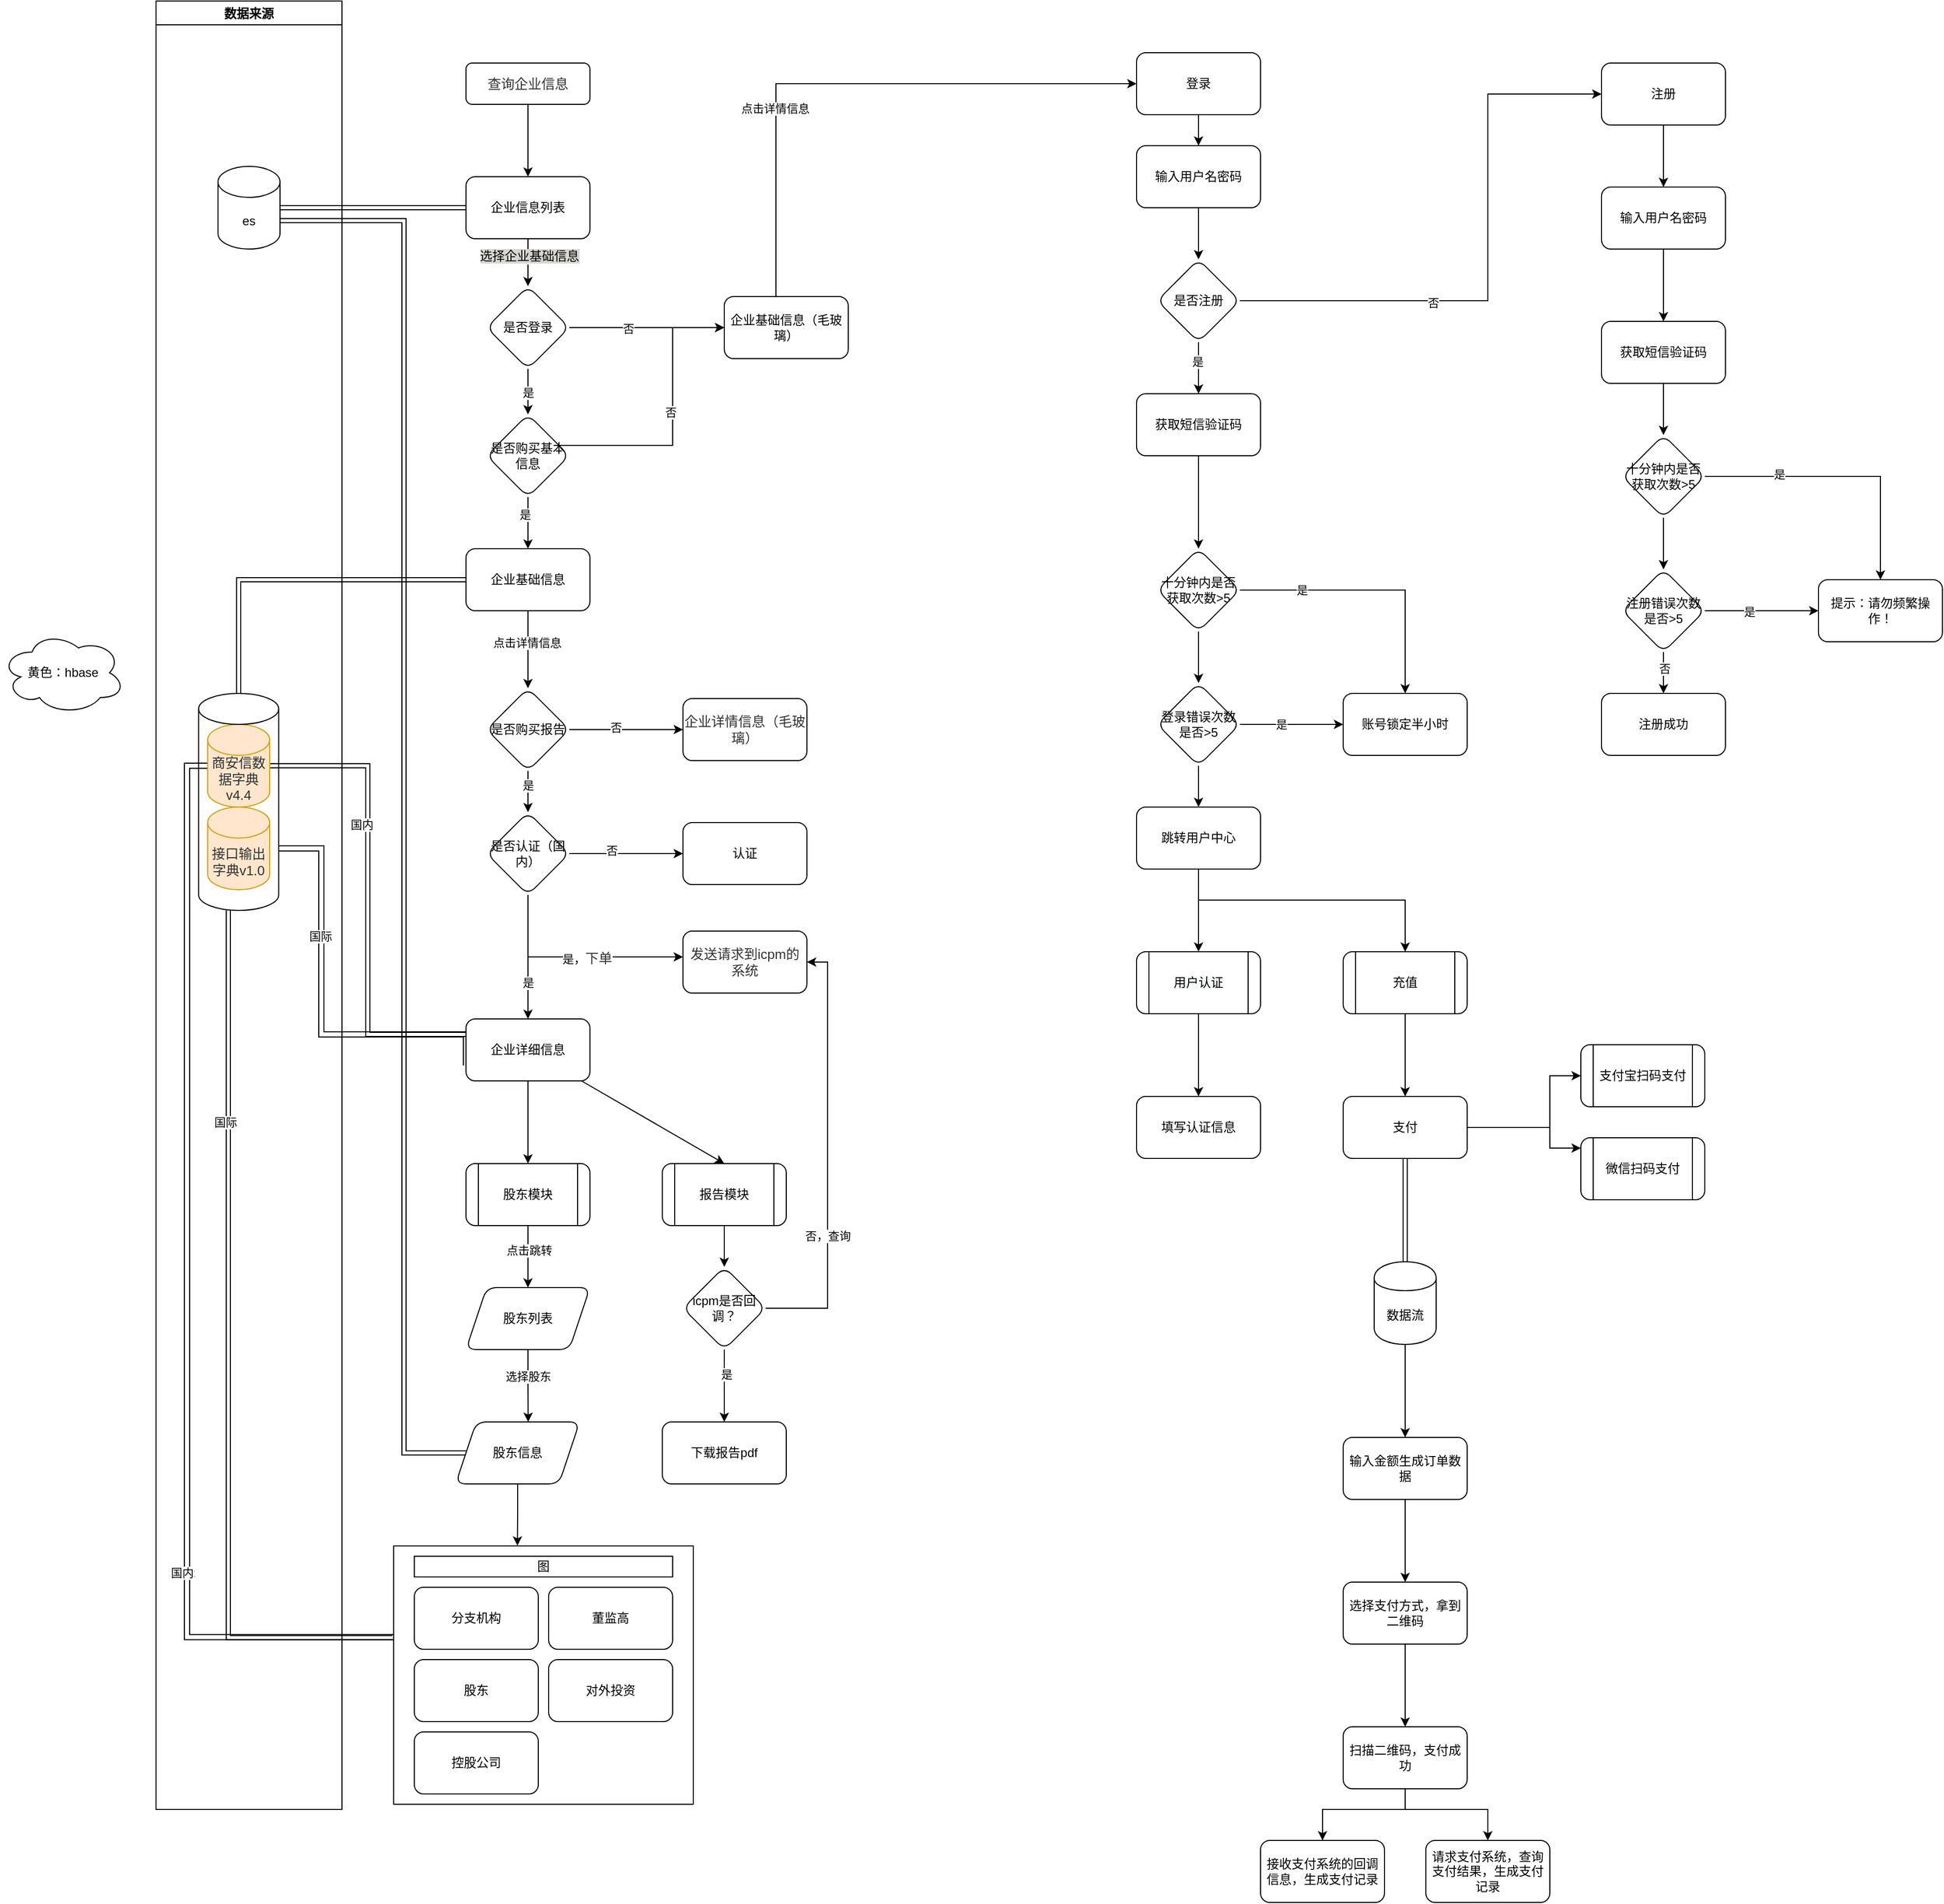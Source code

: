 <mxfile version="14.7.7" type="device"><diagram id="S2sxaSUKV-EeUd9-0h2x" name="Page-1"><mxGraphModel dx="2619" dy="1766" grid="1" gridSize="10" guides="1" tooltips="1" connect="1" arrows="1" fold="1" page="1" pageScale="1" pageWidth="827" pageHeight="1169" math="0" shadow="0"><root><mxCell id="0"/><mxCell id="1" parent="0"/><mxCell id="fYUXEFIVG2v1XULAEbU8-11" value="" style="edgeStyle=orthogonalEdgeStyle;rounded=0;orthogonalLoop=1;jettySize=auto;html=1;" parent="1" source="fYUXEFIVG2v1XULAEbU8-1" target="fYUXEFIVG2v1XULAEbU8-10" edge="1"><mxGeometry relative="1" as="geometry"/></mxCell><mxCell id="fYUXEFIVG2v1XULAEbU8-1" value="&lt;span style=&quot;color: rgb(50 , 50 , 50) ; font-size: 13px ; background-color: rgba(255 , 255 , 255 , 0.01)&quot;&gt;查询企业信息&lt;/span&gt;" style="rounded=1;whiteSpace=wrap;html=1;" parent="1" vertex="1"><mxGeometry x="-490" y="-840" width="120" height="40" as="geometry"/></mxCell><mxCell id="fYUXEFIVG2v1XULAEbU8-13" value="" style="edgeStyle=orthogonalEdgeStyle;rounded=0;orthogonalLoop=1;jettySize=auto;html=1;entryX=0.5;entryY=0;entryDx=0;entryDy=0;" parent="1" source="fYUXEFIVG2v1XULAEbU8-10" target="fYUXEFIVG2v1XULAEbU8-16" edge="1"><mxGeometry relative="1" as="geometry"><mxPoint x="-430" y="-590" as="targetPoint"/><Array as="points"/></mxGeometry></mxCell><mxCell id="fYUXEFIVG2v1XULAEbU8-26" value="&lt;span style=&quot;font-size: 12px ; background-color: rgb(216 , 214 , 210)&quot;&gt;选择企业基础信息&lt;/span&gt;" style="edgeLabel;html=1;align=center;verticalAlign=middle;resizable=0;points=[];" parent="fYUXEFIVG2v1XULAEbU8-13" vertex="1" connectable="0"><mxGeometry x="-0.267" y="1" relative="1" as="geometry"><mxPoint as="offset"/></mxGeometry></mxCell><mxCell id="fYUXEFIVG2v1XULAEbU8-76" style="edgeStyle=orthogonalEdgeStyle;rounded=0;orthogonalLoop=1;jettySize=auto;html=1;exitX=0;exitY=0.5;exitDx=0;exitDy=0;entryX=1;entryY=0.5;entryDx=0;entryDy=0;entryPerimeter=0;shape=link;" parent="1" source="fYUXEFIVG2v1XULAEbU8-10" target="fYUXEFIVG2v1XULAEbU8-71" edge="1"><mxGeometry relative="1" as="geometry"/></mxCell><mxCell id="fYUXEFIVG2v1XULAEbU8-10" value="企业信息列表" style="whiteSpace=wrap;html=1;rounded=1;" parent="1" vertex="1"><mxGeometry x="-490" y="-730" width="120" height="60" as="geometry"/></mxCell><mxCell id="fYUXEFIVG2v1XULAEbU8-24" value="" style="edgeStyle=orthogonalEdgeStyle;rounded=0;orthogonalLoop=1;jettySize=auto;html=1;" parent="1" source="fYUXEFIVG2v1XULAEbU8-16" target="fYUXEFIVG2v1XULAEbU8-23" edge="1"><mxGeometry relative="1" as="geometry"/></mxCell><mxCell id="fYUXEFIVG2v1XULAEbU8-25" value="否" style="edgeLabel;html=1;align=center;verticalAlign=middle;resizable=0;points=[];" parent="fYUXEFIVG2v1XULAEbU8-24" vertex="1" connectable="0"><mxGeometry x="-0.248" y="-1" relative="1" as="geometry"><mxPoint as="offset"/></mxGeometry></mxCell><mxCell id="OXsa4O3SejBFfFI454qz-2" value="" style="edgeStyle=orthogonalEdgeStyle;rounded=0;orthogonalLoop=1;jettySize=auto;html=1;" parent="1" source="fYUXEFIVG2v1XULAEbU8-16" target="OXsa4O3SejBFfFI454qz-1" edge="1"><mxGeometry relative="1" as="geometry"/></mxCell><mxCell id="OXsa4O3SejBFfFI454qz-7" value="是" style="edgeLabel;html=1;align=center;verticalAlign=middle;resizable=0;points=[];" parent="OXsa4O3SejBFfFI454qz-2" vertex="1" connectable="0"><mxGeometry x="0.225" y="4" relative="1" as="geometry"><mxPoint x="-4" y="-4" as="offset"/></mxGeometry></mxCell><mxCell id="fYUXEFIVG2v1XULAEbU8-16" value="是否登录" style="rhombus;whiteSpace=wrap;html=1;rounded=1;" parent="1" vertex="1"><mxGeometry x="-470" y="-624" width="80" height="80" as="geometry"/></mxCell><mxCell id="fYUXEFIVG2v1XULAEbU8-30" value="" style="edgeStyle=orthogonalEdgeStyle;rounded=0;orthogonalLoop=1;jettySize=auto;html=1;exitX=0.5;exitY=1;exitDx=0;exitDy=0;" parent="1" source="fYUXEFIVG2v1XULAEbU8-20" target="fYUXEFIVG2v1XULAEbU8-29" edge="1"><mxGeometry relative="1" as="geometry"><mxPoint x="-430" y="-295" as="sourcePoint"/></mxGeometry></mxCell><mxCell id="fYUXEFIVG2v1XULAEbU8-31" value="点击详情信息" style="edgeLabel;html=1;align=center;verticalAlign=middle;resizable=0;points=[];" parent="fYUXEFIVG2v1XULAEbU8-30" vertex="1" connectable="0"><mxGeometry x="-0.185" y="-1" relative="1" as="geometry"><mxPoint as="offset"/></mxGeometry></mxCell><mxCell id="Mr0DY7hYHpQqgQXHJw_h-3" style="edgeStyle=orthogonalEdgeStyle;shape=link;rounded=0;orthogonalLoop=1;jettySize=auto;html=1;entryX=0.5;entryY=0;entryDx=0;entryDy=0;entryPerimeter=0;exitX=0;exitY=0.5;exitDx=0;exitDy=0;" parent="1" target="Mr0DY7hYHpQqgQXHJw_h-1" edge="1" source="fYUXEFIVG2v1XULAEbU8-20"><mxGeometry relative="1" as="geometry"><mxPoint x="-690" y="-470" as="sourcePoint"/></mxGeometry></mxCell><mxCell id="fYUXEFIVG2v1XULAEbU8-20" value="企业基础信息" style="rounded=1;whiteSpace=wrap;html=1;" parent="1" vertex="1"><mxGeometry x="-490" y="-370" width="120" height="60" as="geometry"/></mxCell><mxCell id="gj9dVbflPKng5u7m4q0e-18" value="" style="edgeStyle=orthogonalEdgeStyle;rounded=0;orthogonalLoop=1;jettySize=auto;html=1;" parent="1" source="fYUXEFIVG2v1XULAEbU8-23" target="gj9dVbflPKng5u7m4q0e-17" edge="1"><mxGeometry relative="1" as="geometry"><Array as="points"><mxPoint x="-190" y="-820"/></Array></mxGeometry></mxCell><mxCell id="OXsa4O3SejBFfFI454qz-8" value="点击详情信息" style="edgeLabel;html=1;align=center;verticalAlign=middle;resizable=0;points=[];" parent="gj9dVbflPKng5u7m4q0e-18" vertex="1" connectable="0"><mxGeometry x="-0.344" y="1" relative="1" as="geometry"><mxPoint as="offset"/></mxGeometry></mxCell><mxCell id="fYUXEFIVG2v1XULAEbU8-23" value="企业基础信息（毛玻璃）" style="rounded=1;whiteSpace=wrap;html=1;" parent="1" vertex="1"><mxGeometry x="-240" y="-614" width="120" height="60" as="geometry"/></mxCell><mxCell id="fYUXEFIVG2v1XULAEbU8-35" value="" style="edgeStyle=orthogonalEdgeStyle;rounded=0;orthogonalLoop=1;jettySize=auto;html=1;" parent="1" source="fYUXEFIVG2v1XULAEbU8-29" target="fYUXEFIVG2v1XULAEbU8-34" edge="1"><mxGeometry relative="1" as="geometry"/></mxCell><mxCell id="fYUXEFIVG2v1XULAEbU8-37" value="否" style="edgeLabel;html=1;align=center;verticalAlign=middle;resizable=0;points=[];" parent="fYUXEFIVG2v1XULAEbU8-35" vertex="1" connectable="0"><mxGeometry x="-0.186" y="2" relative="1" as="geometry"><mxPoint as="offset"/></mxGeometry></mxCell><mxCell id="fYUXEFIVG2v1XULAEbU8-29" value="是否购买报告" style="rhombus;whiteSpace=wrap;html=1;rounded=1;" parent="1" vertex="1"><mxGeometry x="-470" y="-235" width="80" height="80" as="geometry"/></mxCell><mxCell id="fYUXEFIVG2v1XULAEbU8-44" value="" style="edgeStyle=orthogonalEdgeStyle;rounded=0;orthogonalLoop=1;jettySize=auto;html=1;" parent="1" source="fYUXEFIVG2v1XULAEbU8-32" target="fYUXEFIVG2v1XULAEbU8-43" edge="1"><mxGeometry relative="1" as="geometry"/></mxCell><mxCell id="fYUXEFIVG2v1XULAEbU8-80" style="edgeStyle=orthogonalEdgeStyle;shape=link;rounded=0;orthogonalLoop=1;jettySize=auto;html=1;exitX=0;exitY=0.75;exitDx=0;exitDy=0;width=5;entryX=1;entryY=0;entryDx=0;entryDy=150;entryPerimeter=0;" parent="1" source="fYUXEFIVG2v1XULAEbU8-32" target="Mr0DY7hYHpQqgQXHJw_h-1" edge="1"><mxGeometry relative="1" as="geometry"><Array as="points"><mxPoint x="-490" y="100"/><mxPoint x="-630" y="100"/><mxPoint x="-630" y="-80"/></Array><mxPoint x="-660" y="-80" as="targetPoint"/></mxGeometry></mxCell><mxCell id="fYUXEFIVG2v1XULAEbU8-86" value="国际" style="edgeLabel;html=1;align=center;verticalAlign=middle;resizable=0;points=[];" parent="fYUXEFIVG2v1XULAEbU8-80" vertex="1" connectable="0"><mxGeometry x="0.355" y="1" relative="1" as="geometry"><mxPoint as="offset"/></mxGeometry></mxCell><mxCell id="fYUXEFIVG2v1XULAEbU8-84" style="edgeStyle=orthogonalEdgeStyle;shape=link;rounded=0;orthogonalLoop=1;jettySize=auto;html=1;exitX=0;exitY=0.25;exitDx=0;exitDy=0;entryX=1;entryY=0.5;entryDx=0;entryDy=0;entryPerimeter=0;" parent="1" source="fYUXEFIVG2v1XULAEbU8-32" target="fYUXEFIVG2v1XULAEbU8-73" edge="1"><mxGeometry relative="1" as="geometry"/></mxCell><mxCell id="fYUXEFIVG2v1XULAEbU8-85" value="国内" style="edgeLabel;html=1;align=center;verticalAlign=middle;resizable=0;points=[];" parent="fYUXEFIVG2v1XULAEbU8-84" vertex="1" connectable="0"><mxGeometry x="0.325" y="6" relative="1" as="geometry"><mxPoint as="offset"/></mxGeometry></mxCell><mxCell id="OXsa4O3SejBFfFI454qz-13" style="rounded=0;orthogonalLoop=1;jettySize=auto;html=1;entryX=0.5;entryY=0;entryDx=0;entryDy=0;" parent="1" source="fYUXEFIVG2v1XULAEbU8-32" target="OXsa4O3SejBFfFI454qz-14" edge="1"><mxGeometry relative="1" as="geometry"><mxPoint x="-220" y="220" as="targetPoint"/></mxGeometry></mxCell><mxCell id="fYUXEFIVG2v1XULAEbU8-32" value="企业详细信息" style="whiteSpace=wrap;html=1;rounded=1;" parent="1" vertex="1"><mxGeometry x="-490" y="85" width="120" height="60" as="geometry"/></mxCell><mxCell id="fYUXEFIVG2v1XULAEbU8-34" value="&lt;span style=&quot;color: rgb(50 , 50 , 50) ; font-size: 13px ; background-color: rgba(255 , 255 , 255 , 0.01)&quot;&gt;企业详情信息（毛玻璃）&lt;/span&gt;" style="whiteSpace=wrap;html=1;rounded=1;" parent="1" vertex="1"><mxGeometry x="-280" y="-225" width="120" height="60" as="geometry"/></mxCell><mxCell id="fYUXEFIVG2v1XULAEbU8-39" value="&lt;span style=&quot;color: rgb(50 , 50 , 50) ; font-size: 13px ; background-color: rgba(255 , 255 , 255 , 0.01)&quot;&gt;发送请求到icpm的系统&lt;/span&gt;" style="rounded=1;whiteSpace=wrap;html=1;" parent="1" vertex="1"><mxGeometry x="-280" width="120" height="60" as="geometry"/></mxCell><mxCell id="fYUXEFIVG2v1XULAEbU8-46" value="" style="edgeStyle=orthogonalEdgeStyle;rounded=0;orthogonalLoop=1;jettySize=auto;html=1;" parent="1" source="fYUXEFIVG2v1XULAEbU8-43" target="fYUXEFIVG2v1XULAEbU8-45" edge="1"><mxGeometry relative="1" as="geometry"/></mxCell><mxCell id="fYUXEFIVG2v1XULAEbU8-47" value="点击跳转" style="edgeLabel;html=1;align=center;verticalAlign=middle;resizable=0;points=[];" parent="fYUXEFIVG2v1XULAEbU8-46" vertex="1" connectable="0"><mxGeometry x="-0.203" y="1" relative="1" as="geometry"><mxPoint as="offset"/></mxGeometry></mxCell><mxCell id="fYUXEFIVG2v1XULAEbU8-43" value="股东模块" style="shape=process;whiteSpace=wrap;html=1;backgroundOutline=1;rounded=1;" parent="1" vertex="1"><mxGeometry x="-490" y="225" width="120" height="60" as="geometry"/></mxCell><mxCell id="fYUXEFIVG2v1XULAEbU8-83" style="edgeStyle=orthogonalEdgeStyle;shape=link;rounded=0;orthogonalLoop=1;jettySize=auto;html=1;exitX=-0.004;exitY=0.355;exitDx=0;exitDy=0;exitPerimeter=0;" parent="1" source="fYUXEFIVG2v1XULAEbU8-58" target="Mr0DY7hYHpQqgQXHJw_h-1" edge="1"><mxGeometry relative="1" as="geometry"><mxPoint x="-560" y="306" as="sourcePoint"/><Array as="points"><mxPoint x="-720" y="684"/></Array><mxPoint x="-690" y="150" as="targetPoint"/></mxGeometry></mxCell><mxCell id="fYUXEFIVG2v1XULAEbU8-87" value="国际" style="edgeLabel;html=1;align=center;verticalAlign=middle;resizable=0;points=[];" parent="fYUXEFIVG2v1XULAEbU8-83" vertex="1" connectable="0"><mxGeometry x="0.526" y="3" relative="1" as="geometry"><mxPoint as="offset"/></mxGeometry></mxCell><mxCell id="fYUXEFIVG2v1XULAEbU8-89" style="edgeStyle=orthogonalEdgeStyle;shape=link;rounded=0;orthogonalLoop=1;jettySize=auto;html=1;entryX=0;entryY=0.5;entryDx=0;entryDy=0;entryPerimeter=0;width=-5;exitX=0.002;exitY=0.353;exitDx=0;exitDy=0;exitPerimeter=0;" parent="1" source="fYUXEFIVG2v1XULAEbU8-58" target="fYUXEFIVG2v1XULAEbU8-73" edge="1"><mxGeometry relative="1" as="geometry"><mxPoint x="-570" y="340" as="sourcePoint"/></mxGeometry></mxCell><mxCell id="fYUXEFIVG2v1XULAEbU8-90" value="Text" style="edgeLabel;html=1;align=center;verticalAlign=middle;resizable=0;points=[];" parent="fYUXEFIVG2v1XULAEbU8-89" vertex="1" connectable="0"><mxGeometry x="-0.505" y="3" relative="1" as="geometry"><mxPoint as="offset"/></mxGeometry></mxCell><mxCell id="fYUXEFIVG2v1XULAEbU8-95" value="国内" style="edgeLabel;html=1;align=center;verticalAlign=middle;resizable=0;points=[];" parent="fYUXEFIVG2v1XULAEbU8-89" vertex="1" connectable="0"><mxGeometry x="-0.506" y="5" relative="1" as="geometry"><mxPoint as="offset"/></mxGeometry></mxCell><mxCell id="Mr0DY7hYHpQqgQXHJw_h-5" style="edgeStyle=orthogonalEdgeStyle;shape=link;rounded=0;orthogonalLoop=1;jettySize=auto;html=1;entryX=1;entryY=0;entryDx=0;entryDy=52.5;entryPerimeter=0;exitX=0;exitY=0.5;exitDx=0;exitDy=0;" parent="1" source="Mr0DY7hYHpQqgQXHJw_h-13" target="fYUXEFIVG2v1XULAEbU8-71" edge="1"><mxGeometry relative="1" as="geometry"><Array as="points"><mxPoint x="-550" y="505"/><mxPoint x="-550" y="-687"/></Array></mxGeometry></mxCell><mxCell id="Mr0DY7hYHpQqgQXHJw_h-18" style="edgeStyle=orthogonalEdgeStyle;rounded=0;orthogonalLoop=1;jettySize=auto;html=1;entryX=0.585;entryY=0;entryDx=0;entryDy=0;entryPerimeter=0;" parent="1" source="fYUXEFIVG2v1XULAEbU8-45" target="Mr0DY7hYHpQqgQXHJw_h-13" edge="1"><mxGeometry relative="1" as="geometry"/></mxCell><mxCell id="Mr0DY7hYHpQqgQXHJw_h-19" value="选择股东" style="edgeLabel;html=1;align=center;verticalAlign=middle;resizable=0;points=[];" parent="Mr0DY7hYHpQqgQXHJw_h-18" vertex="1" connectable="0"><mxGeometry x="-0.273" relative="1" as="geometry"><mxPoint as="offset"/></mxGeometry></mxCell><mxCell id="fYUXEFIVG2v1XULAEbU8-45" value="股东列表" style="shape=parallelogram;perimeter=parallelogramPerimeter;whiteSpace=wrap;html=1;fixedSize=1;rounded=1;" parent="1" vertex="1"><mxGeometry x="-490" y="345" width="120" height="60" as="geometry"/></mxCell><mxCell id="fYUXEFIVG2v1XULAEbU8-48" value="股东" style="whiteSpace=wrap;html=1;rounded=1;" parent="1" vertex="1"><mxGeometry x="-540" y="705" width="120" height="60" as="geometry"/></mxCell><mxCell id="fYUXEFIVG2v1XULAEbU8-51" value="对外投资" style="whiteSpace=wrap;html=1;rounded=1;" parent="1" vertex="1"><mxGeometry x="-410" y="705" width="120" height="60" as="geometry"/></mxCell><mxCell id="fYUXEFIVG2v1XULAEbU8-53" value="董监高" style="whiteSpace=wrap;html=1;rounded=1;" parent="1" vertex="1"><mxGeometry x="-410" y="635" width="120" height="60" as="geometry"/></mxCell><mxCell id="fYUXEFIVG2v1XULAEbU8-55" value="分支机构" style="whiteSpace=wrap;html=1;rounded=1;" parent="1" vertex="1"><mxGeometry x="-540" y="635" width="120" height="60" as="geometry"/></mxCell><mxCell id="fYUXEFIVG2v1XULAEbU8-58" value="" style="rounded=0;whiteSpace=wrap;html=1;textOpacity=0;labelPosition=left;verticalLabelPosition=top;align=right;verticalAlign=bottom;fillColor=none;" parent="1" vertex="1"><mxGeometry x="-560" y="595" width="290" height="250" as="geometry"/></mxCell><mxCell id="fYUXEFIVG2v1XULAEbU8-62" value="图" style="rounded=0;whiteSpace=wrap;html=1;" parent="1" vertex="1"><mxGeometry x="-540" y="605" width="250" height="20" as="geometry"/></mxCell><mxCell id="fYUXEFIVG2v1XULAEbU8-66" value="数据来源" style="swimlane;" parent="1" vertex="1"><mxGeometry x="-790" y="-900" width="180" height="1750" as="geometry"/></mxCell><mxCell id="fYUXEFIVG2v1XULAEbU8-71" value="es" style="shape=cylinder3;whiteSpace=wrap;html=1;boundedLbl=1;backgroundOutline=1;size=15;" parent="fYUXEFIVG2v1XULAEbU8-66" vertex="1"><mxGeometry x="60" y="160" width="60" height="80" as="geometry"/></mxCell><mxCell id="fYUXEFIVG2v1XULAEbU8-73" value="&lt;span style=&quot;color: rgb(50 , 50 , 50) ; font-size: 13px ; background-color: rgba(255 , 255 , 255 , 0.01)&quot;&gt;商安信数据字典v4.4&lt;/span&gt;" style="shape=cylinder3;whiteSpace=wrap;html=1;boundedLbl=1;backgroundOutline=1;size=15;fillColor=#ffe6cc;strokeColor=#d79b00;" parent="fYUXEFIVG2v1XULAEbU8-66" vertex="1"><mxGeometry x="50" y="700" width="60" height="80" as="geometry"/></mxCell><mxCell id="fYUXEFIVG2v1XULAEbU8-74" value="&lt;span style=&quot;color: rgb(50 , 50 , 50) ; font-size: 13px ; background-color: rgba(255 , 255 , 255 , 0.01)&quot;&gt;接口输出字典v1.0&lt;/span&gt;" style="shape=cylinder3;whiteSpace=wrap;html=1;boundedLbl=1;backgroundOutline=1;size=15;fillColor=#ffe6cc;strokeColor=#d79b00;" parent="fYUXEFIVG2v1XULAEbU8-66" vertex="1"><mxGeometry x="50" y="780" width="60" height="80" as="geometry"/></mxCell><mxCell id="Mr0DY7hYHpQqgQXHJw_h-1" value="" style="shape=cylinder3;whiteSpace=wrap;html=1;boundedLbl=1;backgroundOutline=1;size=15;fillColor=none;" parent="fYUXEFIVG2v1XULAEbU8-66" vertex="1"><mxGeometry x="41.25" y="670" width="77.5" height="210" as="geometry"/></mxCell><mxCell id="Mr0DY7hYHpQqgQXHJw_h-4" value="黄色：hbase" style="ellipse;shape=cloud;whiteSpace=wrap;html=1;fillColor=none;" parent="1" vertex="1"><mxGeometry x="-940" y="-290" width="120" height="80" as="geometry"/></mxCell><mxCell id="Mr0DY7hYHpQqgQXHJw_h-15" style="edgeStyle=orthogonalEdgeStyle;rounded=0;orthogonalLoop=1;jettySize=auto;html=1;entryX=0.413;entryY=-0.001;entryDx=0;entryDy=0;entryPerimeter=0;" parent="1" source="Mr0DY7hYHpQqgQXHJw_h-13" target="fYUXEFIVG2v1XULAEbU8-58" edge="1"><mxGeometry relative="1" as="geometry"><mxPoint x="-440" y="525" as="targetPoint"/></mxGeometry></mxCell><mxCell id="Mr0DY7hYHpQqgQXHJw_h-13" value="股东信息" style="shape=parallelogram;perimeter=parallelogramPerimeter;whiteSpace=wrap;html=1;fixedSize=1;rounded=1;" parent="1" vertex="1"><mxGeometry x="-500" y="475" width="120" height="60" as="geometry"/></mxCell><mxCell id="gj9dVbflPKng5u7m4q0e-2" value="控股公司" style="whiteSpace=wrap;html=1;rounded=1;" parent="1" vertex="1"><mxGeometry x="-540" y="775" width="120" height="60" as="geometry"/></mxCell><mxCell id="gj9dVbflPKng5u7m4q0e-7" style="edgeStyle=orthogonalEdgeStyle;rounded=0;orthogonalLoop=1;jettySize=auto;html=1;entryX=0.5;entryY=0;entryDx=0;entryDy=0;" parent="1" source="gj9dVbflPKng5u7m4q0e-4" target="fYUXEFIVG2v1XULAEbU8-32" edge="1"><mxGeometry relative="1" as="geometry"/></mxCell><mxCell id="gj9dVbflPKng5u7m4q0e-8" value="是" style="edgeLabel;html=1;align=center;verticalAlign=middle;resizable=0;points=[];" parent="gj9dVbflPKng5u7m4q0e-7" vertex="1" connectable="0"><mxGeometry x="-0.286" y="-1" relative="1" as="geometry"><mxPoint x="1" y="42" as="offset"/></mxGeometry></mxCell><mxCell id="gj9dVbflPKng5u7m4q0e-13" value="" style="edgeStyle=orthogonalEdgeStyle;rounded=0;orthogonalLoop=1;jettySize=auto;html=1;" parent="1" source="gj9dVbflPKng5u7m4q0e-4" target="gj9dVbflPKng5u7m4q0e-12" edge="1"><mxGeometry relative="1" as="geometry"/></mxCell><mxCell id="gj9dVbflPKng5u7m4q0e-15" value="否" style="edgeLabel;html=1;align=center;verticalAlign=middle;resizable=0;points=[];" parent="gj9dVbflPKng5u7m4q0e-13" vertex="1" connectable="0"><mxGeometry x="-0.265" y="3" relative="1" as="geometry"><mxPoint as="offset"/></mxGeometry></mxCell><mxCell id="gj9dVbflPKng5u7m4q0e-14" style="edgeStyle=orthogonalEdgeStyle;rounded=0;orthogonalLoop=1;jettySize=auto;html=1;" parent="1" source="gj9dVbflPKng5u7m4q0e-4" target="fYUXEFIVG2v1XULAEbU8-39" edge="1"><mxGeometry relative="1" as="geometry"><Array as="points"><mxPoint x="-430" y="25"/><mxPoint x="-270" y="25"/></Array></mxGeometry></mxCell><mxCell id="OXsa4O3SejBFfFI454qz-11" value="是，&lt;span style=&quot;color: rgb(50 , 50 , 50) ; font-size: 13px ; background-color: rgba(255 , 255 , 255 , 0.01)&quot;&gt;下单&lt;br&gt;&lt;/span&gt;" style="edgeLabel;html=1;align=center;verticalAlign=middle;resizable=0;points=[];" parent="gj9dVbflPKng5u7m4q0e-14" vertex="1" connectable="0"><mxGeometry x="0.11" y="-1" relative="1" as="geometry"><mxPoint as="offset"/></mxGeometry></mxCell><mxCell id="gj9dVbflPKng5u7m4q0e-4" value="是否认证（国内）" style="rhombus;whiteSpace=wrap;html=1;rounded=1;" parent="1" vertex="1"><mxGeometry x="-470" y="-115" width="80" height="80" as="geometry"/></mxCell><mxCell id="gj9dVbflPKng5u7m4q0e-5" value="" style="edgeStyle=orthogonalEdgeStyle;rounded=0;orthogonalLoop=1;jettySize=auto;html=1;" parent="1" source="fYUXEFIVG2v1XULAEbU8-29" target="gj9dVbflPKng5u7m4q0e-4" edge="1"><mxGeometry relative="1" as="geometry"><Array as="points"><mxPoint x="-430" y="-125"/><mxPoint x="-430" y="-125"/></Array></mxGeometry></mxCell><mxCell id="gj9dVbflPKng5u7m4q0e-6" value="是" style="edgeLabel;html=1;align=center;verticalAlign=middle;resizable=0;points=[];" parent="gj9dVbflPKng5u7m4q0e-5" vertex="1" connectable="0"><mxGeometry x="-0.33" relative="1" as="geometry"><mxPoint as="offset"/></mxGeometry></mxCell><mxCell id="gj9dVbflPKng5u7m4q0e-12" value="认证" style="whiteSpace=wrap;html=1;rounded=1;" parent="1" vertex="1"><mxGeometry x="-280" y="-105" width="120" height="60" as="geometry"/></mxCell><mxCell id="gj9dVbflPKng5u7m4q0e-33" value="" style="edgeStyle=orthogonalEdgeStyle;rounded=0;orthogonalLoop=1;jettySize=auto;html=1;" parent="1" source="gj9dVbflPKng5u7m4q0e-17" target="gj9dVbflPKng5u7m4q0e-32" edge="1"><mxGeometry relative="1" as="geometry"/></mxCell><mxCell id="gj9dVbflPKng5u7m4q0e-17" value="登录" style="whiteSpace=wrap;html=1;rounded=1;" parent="1" vertex="1"><mxGeometry x="159" y="-850" width="120" height="60" as="geometry"/></mxCell><mxCell id="gj9dVbflPKng5u7m4q0e-25" value="" style="edgeStyle=orthogonalEdgeStyle;rounded=0;orthogonalLoop=1;jettySize=auto;html=1;" parent="1" source="gj9dVbflPKng5u7m4q0e-22" target="gj9dVbflPKng5u7m4q0e-24" edge="1"><mxGeometry relative="1" as="geometry"/></mxCell><mxCell id="gj9dVbflPKng5u7m4q0e-29" value="" style="edgeStyle=orthogonalEdgeStyle;rounded=0;orthogonalLoop=1;jettySize=auto;html=1;" parent="1" source="gj9dVbflPKng5u7m4q0e-22" target="gj9dVbflPKng5u7m4q0e-28" edge="1"><mxGeometry relative="1" as="geometry"/></mxCell><mxCell id="gj9dVbflPKng5u7m4q0e-48" value="是" style="edgeLabel;html=1;align=center;verticalAlign=middle;resizable=0;points=[];" parent="gj9dVbflPKng5u7m4q0e-29" vertex="1" connectable="0"><mxGeometry x="-0.209" relative="1" as="geometry"><mxPoint as="offset"/></mxGeometry></mxCell><mxCell id="gj9dVbflPKng5u7m4q0e-22" value="登录错误次数是否&amp;gt;5" style="rhombus;whiteSpace=wrap;html=1;rounded=1;" parent="1" vertex="1"><mxGeometry x="179" y="-240" width="80" height="80" as="geometry"/></mxCell><mxCell id="EalMUi_YqHYUy-O-EBrm-2" value="" style="edgeStyle=orthogonalEdgeStyle;rounded=0;orthogonalLoop=1;jettySize=auto;html=1;" parent="1" source="gj9dVbflPKng5u7m4q0e-24" target="EalMUi_YqHYUy-O-EBrm-1" edge="1"><mxGeometry relative="1" as="geometry"/></mxCell><mxCell id="EalMUi_YqHYUy-O-EBrm-4" value="" style="edgeStyle=orthogonalEdgeStyle;rounded=0;orthogonalLoop=1;jettySize=auto;html=1;" parent="1" source="gj9dVbflPKng5u7m4q0e-24" target="EalMUi_YqHYUy-O-EBrm-3" edge="1"><mxGeometry relative="1" as="geometry"><Array as="points"><mxPoint x="219" y="-30"/><mxPoint x="419" y="-30"/></Array></mxGeometry></mxCell><mxCell id="gj9dVbflPKng5u7m4q0e-24" value="跳转用户中心" style="whiteSpace=wrap;html=1;rounded=1;" parent="1" vertex="1"><mxGeometry x="159" y="-120" width="120" height="60" as="geometry"/></mxCell><mxCell id="gj9dVbflPKng5u7m4q0e-28" value="账号锁定半小时" style="whiteSpace=wrap;html=1;rounded=1;" parent="1" vertex="1"><mxGeometry x="359" y="-230" width="120" height="60" as="geometry"/></mxCell><mxCell id="gj9dVbflPKng5u7m4q0e-50" value="" style="edgeStyle=orthogonalEdgeStyle;rounded=0;orthogonalLoop=1;jettySize=auto;html=1;" parent="1" source="gj9dVbflPKng5u7m4q0e-32" target="gj9dVbflPKng5u7m4q0e-49" edge="1"><mxGeometry relative="1" as="geometry"/></mxCell><mxCell id="gj9dVbflPKng5u7m4q0e-32" value="输入用户名密码" style="whiteSpace=wrap;html=1;rounded=1;" parent="1" vertex="1"><mxGeometry x="159" y="-760" width="120" height="60" as="geometry"/></mxCell><mxCell id="gj9dVbflPKng5u7m4q0e-45" value="" style="edgeStyle=orthogonalEdgeStyle;rounded=0;orthogonalLoop=1;jettySize=auto;html=1;" parent="1" source="gj9dVbflPKng5u7m4q0e-36" target="gj9dVbflPKng5u7m4q0e-39" edge="1"><mxGeometry relative="1" as="geometry"/></mxCell><mxCell id="gj9dVbflPKng5u7m4q0e-36" value="获取短信验证码" style="whiteSpace=wrap;html=1;rounded=1;" parent="1" vertex="1"><mxGeometry x="159" y="-520" width="120" height="60" as="geometry"/></mxCell><mxCell id="gj9dVbflPKng5u7m4q0e-43" value="" style="edgeStyle=orthogonalEdgeStyle;rounded=0;orthogonalLoop=1;jettySize=auto;html=1;" parent="1" source="gj9dVbflPKng5u7m4q0e-39" target="gj9dVbflPKng5u7m4q0e-28" edge="1"><mxGeometry relative="1" as="geometry"/></mxCell><mxCell id="gj9dVbflPKng5u7m4q0e-47" value="是" style="edgeLabel;html=1;align=center;verticalAlign=middle;resizable=0;points=[];" parent="gj9dVbflPKng5u7m4q0e-43" vertex="1" connectable="0"><mxGeometry x="-0.538" relative="1" as="geometry"><mxPoint as="offset"/></mxGeometry></mxCell><mxCell id="gj9dVbflPKng5u7m4q0e-46" value="" style="edgeStyle=orthogonalEdgeStyle;rounded=0;orthogonalLoop=1;jettySize=auto;html=1;" parent="1" source="gj9dVbflPKng5u7m4q0e-39" target="gj9dVbflPKng5u7m4q0e-22" edge="1"><mxGeometry relative="1" as="geometry"/></mxCell><mxCell id="gj9dVbflPKng5u7m4q0e-39" value="十分钟内是否获取次数&amp;gt;5" style="rhombus;whiteSpace=wrap;html=1;rounded=1;" parent="1" vertex="1"><mxGeometry x="179" y="-370" width="80" height="80" as="geometry"/></mxCell><mxCell id="gj9dVbflPKng5u7m4q0e-51" value="" style="edgeStyle=orthogonalEdgeStyle;rounded=0;orthogonalLoop=1;jettySize=auto;html=1;" parent="1" source="gj9dVbflPKng5u7m4q0e-49" target="gj9dVbflPKng5u7m4q0e-36" edge="1"><mxGeometry relative="1" as="geometry"/></mxCell><mxCell id="gj9dVbflPKng5u7m4q0e-52" value="是" style="edgeLabel;html=1;align=center;verticalAlign=middle;resizable=0;points=[];" parent="gj9dVbflPKng5u7m4q0e-51" vertex="1" connectable="0"><mxGeometry x="-0.264" y="-1" relative="1" as="geometry"><mxPoint as="offset"/></mxGeometry></mxCell><mxCell id="gj9dVbflPKng5u7m4q0e-55" value="" style="edgeStyle=orthogonalEdgeStyle;rounded=0;orthogonalLoop=1;jettySize=auto;html=1;" parent="1" source="gj9dVbflPKng5u7m4q0e-49" target="gj9dVbflPKng5u7m4q0e-54" edge="1"><mxGeometry relative="1" as="geometry"><Array as="points"><mxPoint x="499" y="-610"/><mxPoint x="499" y="-810"/></Array></mxGeometry></mxCell><mxCell id="gj9dVbflPKng5u7m4q0e-56" value="否" style="edgeLabel;html=1;align=center;verticalAlign=middle;resizable=0;points=[];" parent="gj9dVbflPKng5u7m4q0e-55" vertex="1" connectable="0"><mxGeometry x="-0.32" y="-2" relative="1" as="geometry"><mxPoint as="offset"/></mxGeometry></mxCell><mxCell id="gj9dVbflPKng5u7m4q0e-49" value="是否注册" style="rhombus;whiteSpace=wrap;html=1;rounded=1;" parent="1" vertex="1"><mxGeometry x="179" y="-650" width="80" height="80" as="geometry"/></mxCell><mxCell id="gj9dVbflPKng5u7m4q0e-58" value="" style="edgeStyle=orthogonalEdgeStyle;rounded=0;orthogonalLoop=1;jettySize=auto;html=1;" parent="1" source="gj9dVbflPKng5u7m4q0e-54" target="gj9dVbflPKng5u7m4q0e-57" edge="1"><mxGeometry relative="1" as="geometry"/></mxCell><mxCell id="gj9dVbflPKng5u7m4q0e-54" value="注册" style="whiteSpace=wrap;html=1;rounded=1;" parent="1" vertex="1"><mxGeometry x="609" y="-840" width="120" height="60" as="geometry"/></mxCell><mxCell id="gj9dVbflPKng5u7m4q0e-63" style="edgeStyle=orthogonalEdgeStyle;rounded=0;orthogonalLoop=1;jettySize=auto;html=1;entryX=0.5;entryY=0;entryDx=0;entryDy=0;" parent="1" source="gj9dVbflPKng5u7m4q0e-57" target="gj9dVbflPKng5u7m4q0e-61" edge="1"><mxGeometry relative="1" as="geometry"/></mxCell><mxCell id="gj9dVbflPKng5u7m4q0e-57" value="输入用户名密码" style="whiteSpace=wrap;html=1;rounded=1;" parent="1" vertex="1"><mxGeometry x="609" y="-720" width="120" height="60" as="geometry"/></mxCell><mxCell id="gj9dVbflPKng5u7m4q0e-67" value="" style="edgeStyle=orthogonalEdgeStyle;rounded=0;orthogonalLoop=1;jettySize=auto;html=1;entryX=0;entryY=0.5;entryDx=0;entryDy=0;" parent="1" source="gj9dVbflPKng5u7m4q0e-59" target="gj9dVbflPKng5u7m4q0e-60" edge="1"><mxGeometry relative="1" as="geometry"><mxPoint x="819" y="-310" as="targetPoint"/><Array as="points"/></mxGeometry></mxCell><mxCell id="gj9dVbflPKng5u7m4q0e-71" value="是" style="edgeLabel;html=1;align=center;verticalAlign=middle;resizable=0;points=[];" parent="gj9dVbflPKng5u7m4q0e-67" vertex="1" connectable="0"><mxGeometry x="-0.229" y="-1" relative="1" as="geometry"><mxPoint as="offset"/></mxGeometry></mxCell><mxCell id="gj9dVbflPKng5u7m4q0e-69" value="" style="edgeStyle=orthogonalEdgeStyle;rounded=0;orthogonalLoop=1;jettySize=auto;html=1;" parent="1" source="gj9dVbflPKng5u7m4q0e-59" target="gj9dVbflPKng5u7m4q0e-68" edge="1"><mxGeometry relative="1" as="geometry"/></mxCell><mxCell id="gj9dVbflPKng5u7m4q0e-70" value="否" style="edgeLabel;html=1;align=center;verticalAlign=middle;resizable=0;points=[];" parent="gj9dVbflPKng5u7m4q0e-69" vertex="1" connectable="0"><mxGeometry x="-0.219" y="1" relative="1" as="geometry"><mxPoint as="offset"/></mxGeometry></mxCell><mxCell id="gj9dVbflPKng5u7m4q0e-59" value="注册错误次数是否&amp;gt;5" style="rhombus;whiteSpace=wrap;html=1;rounded=1;" parent="1" vertex="1"><mxGeometry x="629" y="-350" width="80" height="80" as="geometry"/></mxCell><mxCell id="gj9dVbflPKng5u7m4q0e-60" value="提示：请勿频繁操作！" style="whiteSpace=wrap;html=1;rounded=1;" parent="1" vertex="1"><mxGeometry x="819" y="-340" width="120" height="60" as="geometry"/></mxCell><mxCell id="gj9dVbflPKng5u7m4q0e-64" value="" style="edgeStyle=orthogonalEdgeStyle;rounded=0;orthogonalLoop=1;jettySize=auto;html=1;" parent="1" source="gj9dVbflPKng5u7m4q0e-61" target="gj9dVbflPKng5u7m4q0e-62" edge="1"><mxGeometry relative="1" as="geometry"/></mxCell><mxCell id="gj9dVbflPKng5u7m4q0e-61" value="获取短信验证码" style="whiteSpace=wrap;html=1;rounded=1;" parent="1" vertex="1"><mxGeometry x="609" y="-590" width="120" height="60" as="geometry"/></mxCell><mxCell id="gj9dVbflPKng5u7m4q0e-65" value="" style="edgeStyle=orthogonalEdgeStyle;rounded=0;orthogonalLoop=1;jettySize=auto;html=1;" parent="1" source="gj9dVbflPKng5u7m4q0e-62" target="gj9dVbflPKng5u7m4q0e-59" edge="1"><mxGeometry relative="1" as="geometry"/></mxCell><mxCell id="gj9dVbflPKng5u7m4q0e-66" style="edgeStyle=orthogonalEdgeStyle;rounded=0;orthogonalLoop=1;jettySize=auto;html=1;entryX=0.5;entryY=0;entryDx=0;entryDy=0;" parent="1" source="gj9dVbflPKng5u7m4q0e-62" target="gj9dVbflPKng5u7m4q0e-60" edge="1"><mxGeometry relative="1" as="geometry"><mxPoint x="879" y="-340" as="targetPoint"/></mxGeometry></mxCell><mxCell id="gj9dVbflPKng5u7m4q0e-72" value="是" style="edgeLabel;html=1;align=center;verticalAlign=middle;resizable=0;points=[];" parent="gj9dVbflPKng5u7m4q0e-66" vertex="1" connectable="0"><mxGeometry x="-0.469" y="2" relative="1" as="geometry"><mxPoint as="offset"/></mxGeometry></mxCell><mxCell id="gj9dVbflPKng5u7m4q0e-62" value="十分钟内是否获取次数&amp;gt;5" style="rhombus;whiteSpace=wrap;html=1;rounded=1;" parent="1" vertex="1"><mxGeometry x="629" y="-480" width="80" height="80" as="geometry"/></mxCell><mxCell id="gj9dVbflPKng5u7m4q0e-68" value="注册成功" style="whiteSpace=wrap;html=1;rounded=1;" parent="1" vertex="1"><mxGeometry x="609" y="-230" width="120" height="60" as="geometry"/></mxCell><mxCell id="OXsa4O3SejBFfFI454qz-10" value="" style="edgeStyle=orthogonalEdgeStyle;rounded=0;orthogonalLoop=1;jettySize=auto;html=1;" parent="1" source="EalMUi_YqHYUy-O-EBrm-1" target="OXsa4O3SejBFfFI454qz-9" edge="1"><mxGeometry relative="1" as="geometry"/></mxCell><mxCell id="EalMUi_YqHYUy-O-EBrm-1" value="&#10;&#10;&lt;span style=&quot;color: rgb(0, 0, 0); font-family: helvetica; font-size: 12px; font-style: normal; font-weight: 400; letter-spacing: normal; text-align: center; text-indent: 0px; text-transform: none; word-spacing: 0px; background-color: rgb(248, 249, 250); display: inline; float: none;&quot;&gt;用户认证&lt;/span&gt;&#10;&#10;" style="shape=process;whiteSpace=wrap;html=1;backgroundOutline=1;rounded=1;" parent="1" vertex="1"><mxGeometry x="159" y="20" width="120" height="60" as="geometry"/></mxCell><mxCell id="EalMUi_YqHYUy-O-EBrm-6" value="" style="edgeStyle=orthogonalEdgeStyle;rounded=0;orthogonalLoop=1;jettySize=auto;html=1;" parent="1" source="EalMUi_YqHYUy-O-EBrm-3" target="EalMUi_YqHYUy-O-EBrm-5" edge="1"><mxGeometry relative="1" as="geometry"/></mxCell><mxCell id="EalMUi_YqHYUy-O-EBrm-3" value="充值" style="shape=process;whiteSpace=wrap;html=1;backgroundOutline=1;rounded=1;" parent="1" vertex="1"><mxGeometry x="359" y="20" width="120" height="60" as="geometry"/></mxCell><mxCell id="EalMUi_YqHYUy-O-EBrm-9" value="" style="edgeStyle=orthogonalEdgeStyle;rounded=0;orthogonalLoop=1;jettySize=auto;html=1;" parent="1" source="EalMUi_YqHYUy-O-EBrm-5" target="EalMUi_YqHYUy-O-EBrm-8" edge="1"><mxGeometry relative="1" as="geometry"><Array as="points"><mxPoint x="559" y="190"/><mxPoint x="559" y="210"/></Array></mxGeometry></mxCell><mxCell id="EalMUi_YqHYUy-O-EBrm-11" style="edgeStyle=orthogonalEdgeStyle;rounded=0;orthogonalLoop=1;jettySize=auto;html=1;" parent="1" source="EalMUi_YqHYUy-O-EBrm-5" target="EalMUi_YqHYUy-O-EBrm-10" edge="1"><mxGeometry relative="1" as="geometry"><Array as="points"><mxPoint x="559" y="190"/><mxPoint x="559" y="140"/></Array></mxGeometry></mxCell><mxCell id="-zuYhUxL4F9_CrsHg1zi-7" value="" style="edgeStyle=orthogonalEdgeStyle;rounded=0;orthogonalLoop=1;jettySize=auto;html=1;shape=link;" parent="1" source="EalMUi_YqHYUy-O-EBrm-5" target="-zuYhUxL4F9_CrsHg1zi-6" edge="1"><mxGeometry relative="1" as="geometry"/></mxCell><mxCell id="EalMUi_YqHYUy-O-EBrm-5" value="支付" style="whiteSpace=wrap;html=1;rounded=1;" parent="1" vertex="1"><mxGeometry x="359" y="160" width="120" height="60" as="geometry"/></mxCell><mxCell id="EalMUi_YqHYUy-O-EBrm-8" value="微信扫码支付" style="shape=process;whiteSpace=wrap;html=1;backgroundOutline=1;rounded=1;" parent="1" vertex="1"><mxGeometry x="589" y="200" width="120" height="60" as="geometry"/></mxCell><mxCell id="EalMUi_YqHYUy-O-EBrm-10" value="支付宝扫码支付" style="shape=process;whiteSpace=wrap;html=1;backgroundOutline=1;rounded=1;" parent="1" vertex="1"><mxGeometry x="589" y="110" width="120" height="60" as="geometry"/></mxCell><mxCell id="-zuYhUxL4F9_CrsHg1zi-19" value="" style="edgeStyle=orthogonalEdgeStyle;rounded=0;orthogonalLoop=1;jettySize=auto;html=1;" parent="1" source="-zuYhUxL4F9_CrsHg1zi-6" target="-zuYhUxL4F9_CrsHg1zi-18" edge="1"><mxGeometry relative="1" as="geometry"/></mxCell><mxCell id="-zuYhUxL4F9_CrsHg1zi-6" value="数据流" style="shape=cylinder;whiteSpace=wrap;html=1;boundedLbl=1;backgroundOutline=1;rounded=1;" parent="1" vertex="1"><mxGeometry x="389" y="320" width="60" height="80" as="geometry"/></mxCell><mxCell id="-zuYhUxL4F9_CrsHg1zi-21" value="" style="edgeStyle=orthogonalEdgeStyle;rounded=0;orthogonalLoop=1;jettySize=auto;html=1;" parent="1" source="-zuYhUxL4F9_CrsHg1zi-18" target="-zuYhUxL4F9_CrsHg1zi-20" edge="1"><mxGeometry relative="1" as="geometry"/></mxCell><mxCell id="-zuYhUxL4F9_CrsHg1zi-18" value="输入金额生成订单数据" style="whiteSpace=wrap;html=1;rounded=1;" parent="1" vertex="1"><mxGeometry x="359" y="490" width="120" height="60" as="geometry"/></mxCell><mxCell id="-zuYhUxL4F9_CrsHg1zi-23" value="" style="edgeStyle=orthogonalEdgeStyle;rounded=0;orthogonalLoop=1;jettySize=auto;html=1;" parent="1" source="-zuYhUxL4F9_CrsHg1zi-20" target="-zuYhUxL4F9_CrsHg1zi-22" edge="1"><mxGeometry relative="1" as="geometry"/></mxCell><mxCell id="-zuYhUxL4F9_CrsHg1zi-20" value="选择支付方式，拿到二维码" style="whiteSpace=wrap;html=1;rounded=1;" parent="1" vertex="1"><mxGeometry x="359" y="630" width="120" height="60" as="geometry"/></mxCell><mxCell id="-zuYhUxL4F9_CrsHg1zi-25" value="" style="edgeStyle=orthogonalEdgeStyle;rounded=0;orthogonalLoop=1;jettySize=auto;html=1;" parent="1" source="-zuYhUxL4F9_CrsHg1zi-22" target="-zuYhUxL4F9_CrsHg1zi-24" edge="1"><mxGeometry relative="1" as="geometry"><Array as="points"><mxPoint x="419" y="850"/><mxPoint x="339" y="850"/></Array></mxGeometry></mxCell><mxCell id="-zuYhUxL4F9_CrsHg1zi-30" value="" style="edgeStyle=orthogonalEdgeStyle;rounded=0;orthogonalLoop=1;jettySize=auto;html=1;entryX=0.5;entryY=0;entryDx=0;entryDy=0;" parent="1" source="-zuYhUxL4F9_CrsHg1zi-22" target="-zuYhUxL4F9_CrsHg1zi-29" edge="1"><mxGeometry relative="1" as="geometry"><Array as="points"><mxPoint x="419" y="850"/><mxPoint x="499" y="850"/></Array></mxGeometry></mxCell><mxCell id="-zuYhUxL4F9_CrsHg1zi-22" value="扫描二维码，支付成功" style="whiteSpace=wrap;html=1;rounded=1;" parent="1" vertex="1"><mxGeometry x="359" y="770" width="120" height="60" as="geometry"/></mxCell><mxCell id="-zuYhUxL4F9_CrsHg1zi-24" value="接收支付系统的回调信息，生成支付记录" style="whiteSpace=wrap;html=1;rounded=1;" parent="1" vertex="1"><mxGeometry x="279" y="880" width="120" height="60" as="geometry"/></mxCell><mxCell id="-zuYhUxL4F9_CrsHg1zi-29" value="请求支付系统，查询支付结果，生成支付记录" style="whiteSpace=wrap;html=1;rounded=1;" parent="1" vertex="1"><mxGeometry x="439" y="880" width="120" height="60" as="geometry"/></mxCell><mxCell id="OXsa4O3SejBFfFI454qz-3" style="edgeStyle=orthogonalEdgeStyle;rounded=0;orthogonalLoop=1;jettySize=auto;html=1;entryX=0;entryY=0.5;entryDx=0;entryDy=0;" parent="1" source="OXsa4O3SejBFfFI454qz-1" target="fYUXEFIVG2v1XULAEbU8-23" edge="1"><mxGeometry relative="1" as="geometry"><Array as="points"><mxPoint x="-290" y="-470"/><mxPoint x="-290" y="-584"/></Array></mxGeometry></mxCell><mxCell id="OXsa4O3SejBFfFI454qz-4" value="否" style="edgeLabel;html=1;align=center;verticalAlign=middle;resizable=0;points=[];" parent="OXsa4O3SejBFfFI454qz-3" vertex="1" connectable="0"><mxGeometry x="0.038" y="2" relative="1" as="geometry"><mxPoint as="offset"/></mxGeometry></mxCell><mxCell id="OXsa4O3SejBFfFI454qz-5" value="" style="edgeStyle=orthogonalEdgeStyle;rounded=0;orthogonalLoop=1;jettySize=auto;html=1;" parent="1" source="OXsa4O3SejBFfFI454qz-1" target="fYUXEFIVG2v1XULAEbU8-20" edge="1"><mxGeometry relative="1" as="geometry"/></mxCell><mxCell id="OXsa4O3SejBFfFI454qz-6" value="是" style="edgeLabel;html=1;align=center;verticalAlign=middle;resizable=0;points=[];" parent="OXsa4O3SejBFfFI454qz-5" vertex="1" connectable="0"><mxGeometry x="-0.321" y="-3" relative="1" as="geometry"><mxPoint as="offset"/></mxGeometry></mxCell><mxCell id="OXsa4O3SejBFfFI454qz-1" value="是否购买基本信息" style="rhombus;whiteSpace=wrap;html=1;rounded=1;" parent="1" vertex="1"><mxGeometry x="-470" y="-500" width="80" height="80" as="geometry"/></mxCell><mxCell id="OXsa4O3SejBFfFI454qz-9" value="填写认证信息" style="whiteSpace=wrap;html=1;rounded=1;" parent="1" vertex="1"><mxGeometry x="159" y="160" width="120" height="60" as="geometry"/></mxCell><mxCell id="OXsa4O3SejBFfFI454qz-19" value="" style="edgeStyle=orthogonalEdgeStyle;rounded=0;orthogonalLoop=1;jettySize=auto;html=1;" parent="1" source="OXsa4O3SejBFfFI454qz-14" target="OXsa4O3SejBFfFI454qz-18" edge="1"><mxGeometry relative="1" as="geometry"/></mxCell><mxCell id="OXsa4O3SejBFfFI454qz-14" value="报告模块" style="shape=process;whiteSpace=wrap;html=1;backgroundOutline=1;rounded=1;" parent="1" vertex="1"><mxGeometry x="-300" y="225" width="120" height="60" as="geometry"/></mxCell><mxCell id="OXsa4O3SejBFfFI454qz-21" value="" style="edgeStyle=orthogonalEdgeStyle;rounded=0;orthogonalLoop=1;jettySize=auto;html=1;" parent="1" source="OXsa4O3SejBFfFI454qz-18" target="OXsa4O3SejBFfFI454qz-20" edge="1"><mxGeometry relative="1" as="geometry"/></mxCell><mxCell id="OXsa4O3SejBFfFI454qz-22" value="是" style="edgeLabel;html=1;align=center;verticalAlign=middle;resizable=0;points=[];" parent="OXsa4O3SejBFfFI454qz-21" vertex="1" connectable="0"><mxGeometry x="-0.317" y="2" relative="1" as="geometry"><mxPoint as="offset"/></mxGeometry></mxCell><mxCell id="OXsa4O3SejBFfFI454qz-26" style="edgeStyle=orthogonalEdgeStyle;rounded=0;orthogonalLoop=1;jettySize=auto;html=1;entryX=1;entryY=0.5;entryDx=0;entryDy=0;" parent="1" source="OXsa4O3SejBFfFI454qz-18" target="fYUXEFIVG2v1XULAEbU8-39" edge="1"><mxGeometry relative="1" as="geometry"><Array as="points"><mxPoint x="-140" y="365"/><mxPoint x="-140" y="30"/></Array></mxGeometry></mxCell><mxCell id="OXsa4O3SejBFfFI454qz-27" value="否，查询" style="edgeLabel;html=1;align=center;verticalAlign=middle;resizable=0;points=[];" parent="OXsa4O3SejBFfFI454qz-26" vertex="1" connectable="0"><mxGeometry x="-0.372" relative="1" as="geometry"><mxPoint as="offset"/></mxGeometry></mxCell><mxCell id="OXsa4O3SejBFfFI454qz-18" value="icpm是否回调？" style="rhombus;whiteSpace=wrap;html=1;rounded=1;" parent="1" vertex="1"><mxGeometry x="-280" y="325" width="80" height="80" as="geometry"/></mxCell><mxCell id="OXsa4O3SejBFfFI454qz-20" value="下载报告pdf" style="whiteSpace=wrap;html=1;rounded=1;" parent="1" vertex="1"><mxGeometry x="-300" y="475" width="120" height="60" as="geometry"/></mxCell></root></mxGraphModel></diagram></mxfile>